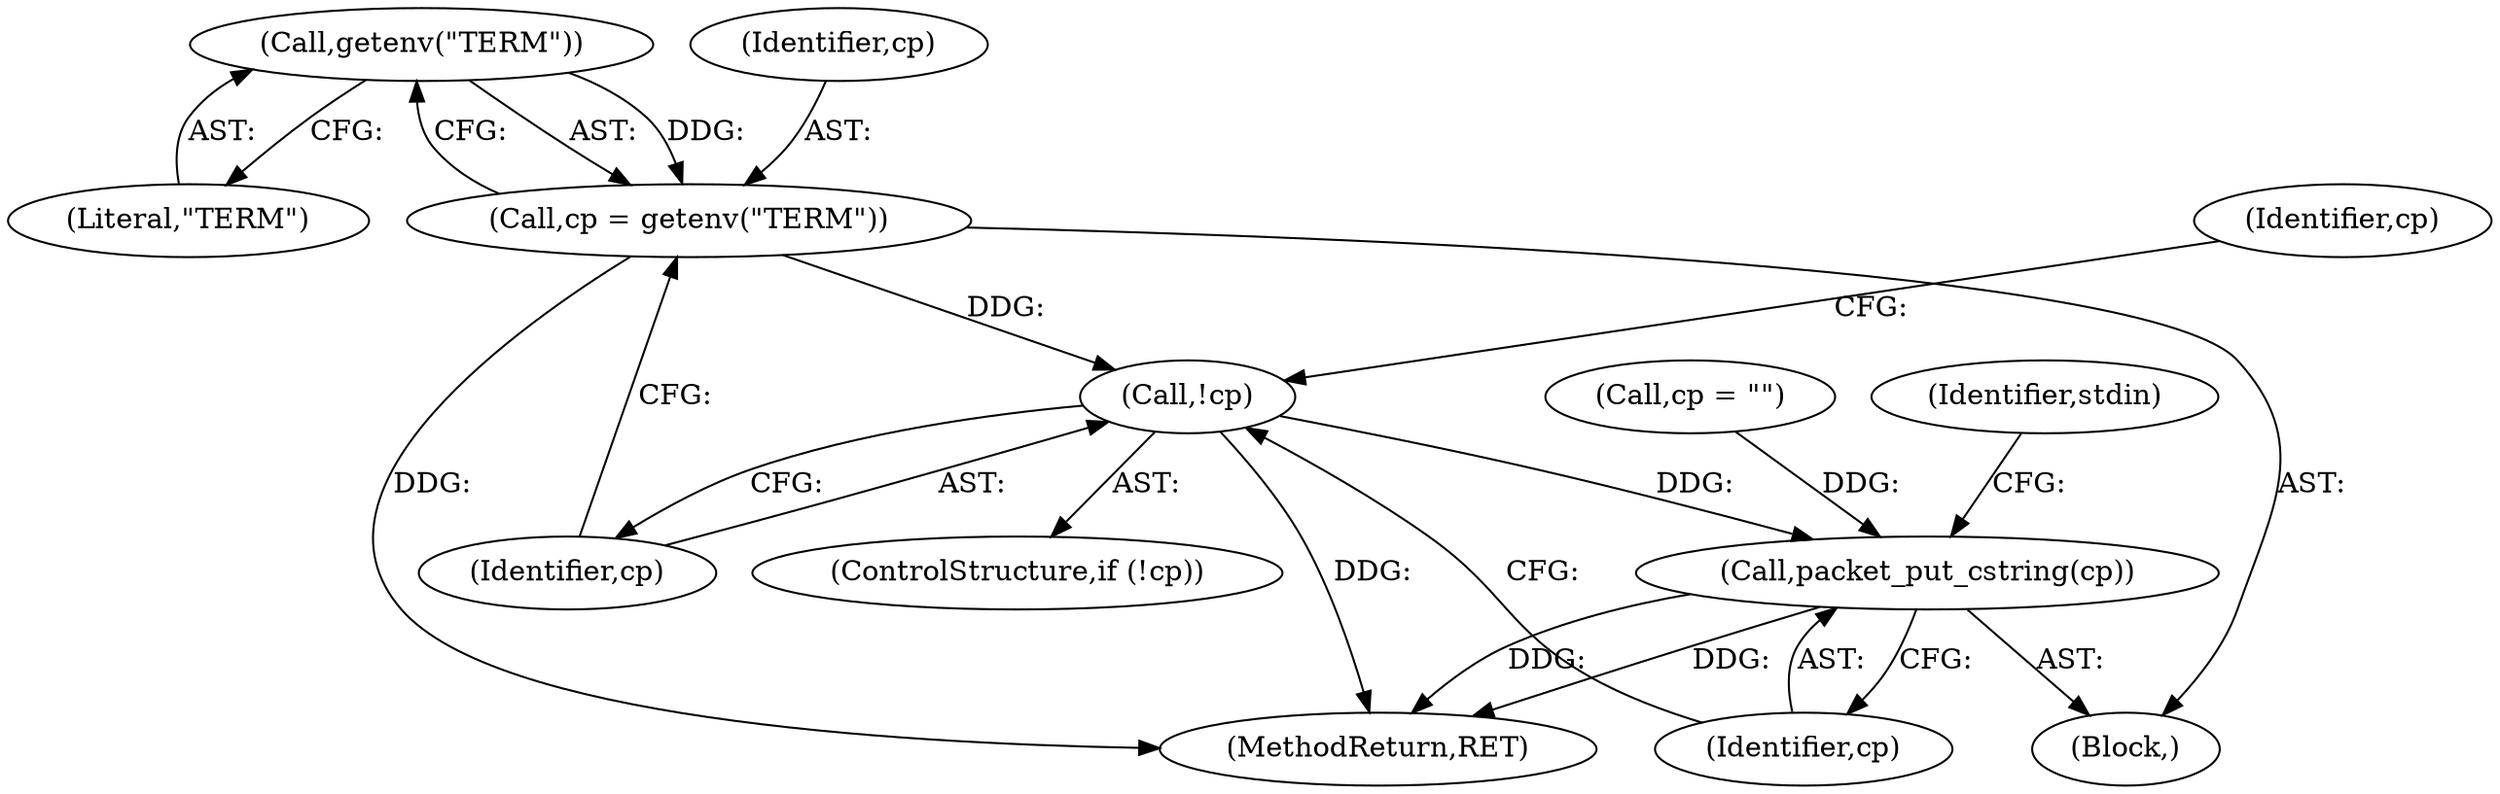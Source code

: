 digraph "0_mindrot_ed4ce82dbfa8a3a3c8ea6fa0db113c71e234416c_1@API" {
"1000194" [label="(Call,getenv(\"TERM\"))"];
"1000192" [label="(Call,cp = getenv(\"TERM\"))"];
"1000197" [label="(Call,!cp)"];
"1000202" [label="(Call,packet_put_cstring(cp))"];
"1000197" [label="(Call,!cp)"];
"1000198" [label="(Identifier,cp)"];
"1000468" [label="(MethodReturn,RET)"];
"1000208" [label="(Identifier,stdin)"];
"1000187" [label="(Block,)"];
"1000203" [label="(Identifier,cp)"];
"1000195" [label="(Literal,\"TERM\")"];
"1000192" [label="(Call,cp = getenv(\"TERM\"))"];
"1000200" [label="(Identifier,cp)"];
"1000202" [label="(Call,packet_put_cstring(cp))"];
"1000199" [label="(Call,cp = \"\")"];
"1000193" [label="(Identifier,cp)"];
"1000194" [label="(Call,getenv(\"TERM\"))"];
"1000196" [label="(ControlStructure,if (!cp))"];
"1000194" -> "1000192"  [label="AST: "];
"1000194" -> "1000195"  [label="CFG: "];
"1000195" -> "1000194"  [label="AST: "];
"1000192" -> "1000194"  [label="CFG: "];
"1000194" -> "1000192"  [label="DDG: "];
"1000192" -> "1000187"  [label="AST: "];
"1000193" -> "1000192"  [label="AST: "];
"1000198" -> "1000192"  [label="CFG: "];
"1000192" -> "1000468"  [label="DDG: "];
"1000192" -> "1000197"  [label="DDG: "];
"1000197" -> "1000196"  [label="AST: "];
"1000197" -> "1000198"  [label="CFG: "];
"1000198" -> "1000197"  [label="AST: "];
"1000200" -> "1000197"  [label="CFG: "];
"1000203" -> "1000197"  [label="CFG: "];
"1000197" -> "1000468"  [label="DDG: "];
"1000197" -> "1000202"  [label="DDG: "];
"1000202" -> "1000187"  [label="AST: "];
"1000202" -> "1000203"  [label="CFG: "];
"1000203" -> "1000202"  [label="AST: "];
"1000208" -> "1000202"  [label="CFG: "];
"1000202" -> "1000468"  [label="DDG: "];
"1000202" -> "1000468"  [label="DDG: "];
"1000199" -> "1000202"  [label="DDG: "];
}
